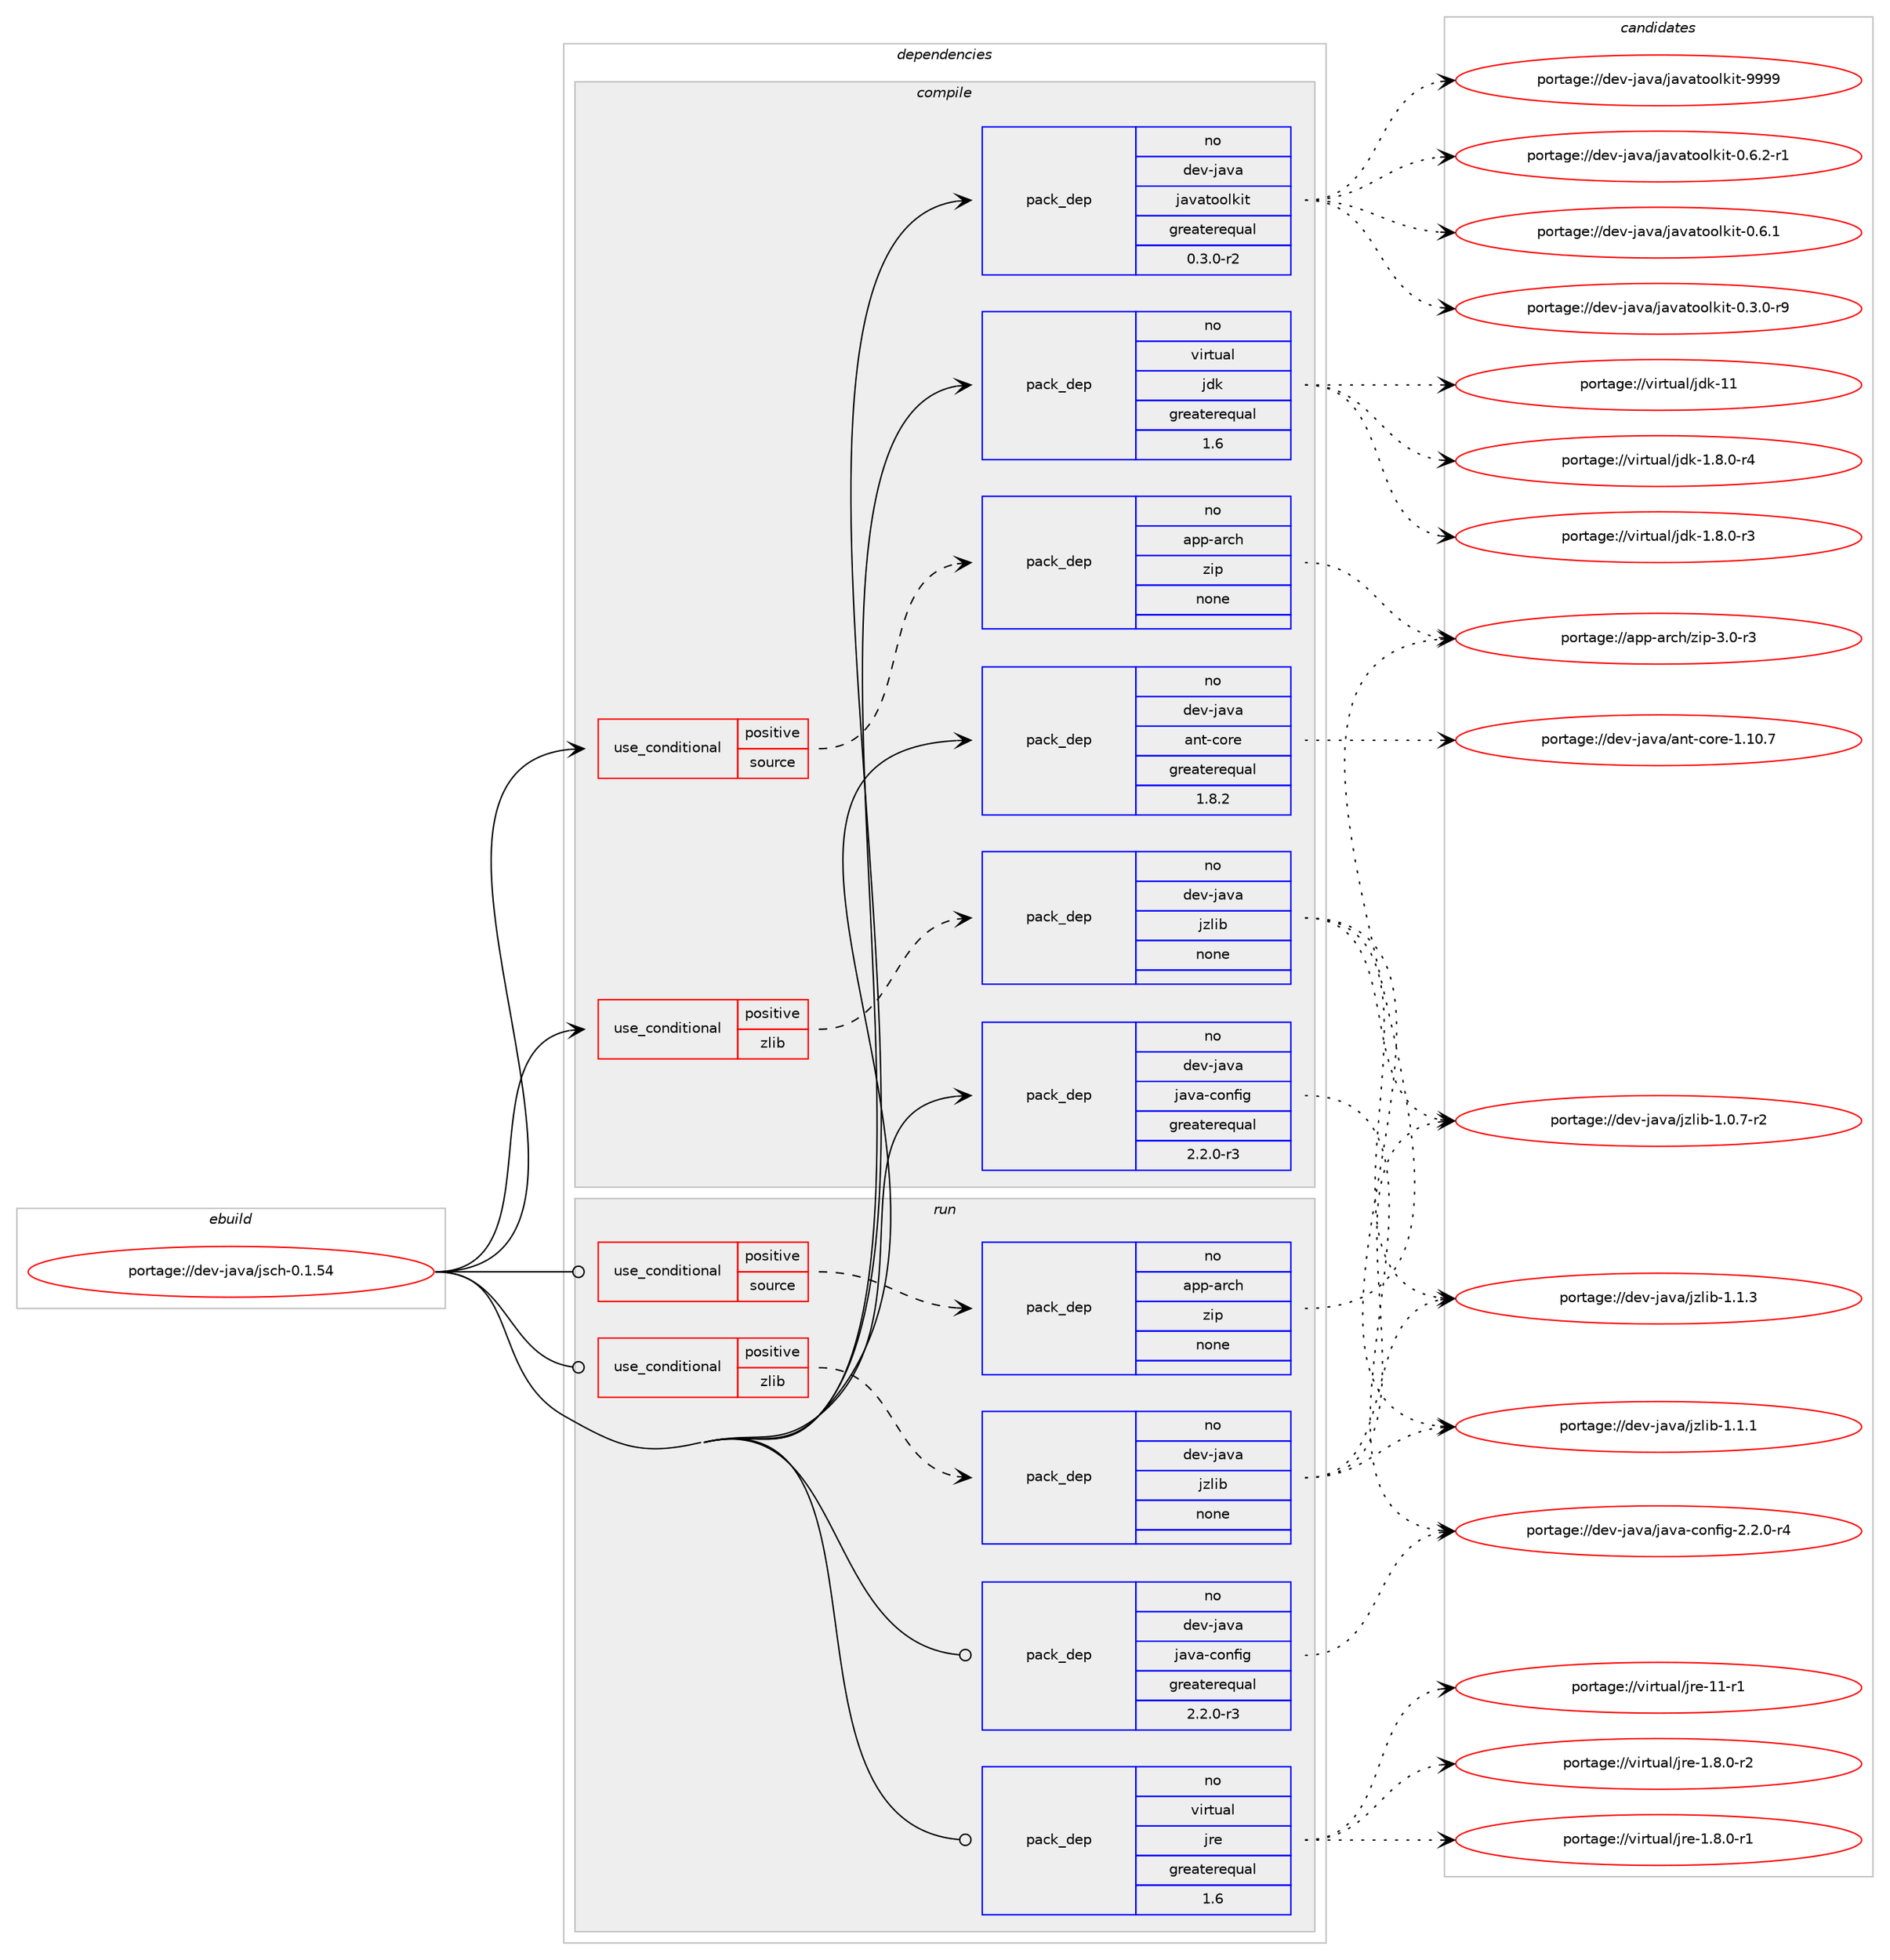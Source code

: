 digraph prolog {

# *************
# Graph options
# *************

newrank=true;
concentrate=true;
compound=true;
graph [rankdir=LR,fontname=Helvetica,fontsize=10,ranksep=1.5];#, ranksep=2.5, nodesep=0.2];
edge  [arrowhead=vee];
node  [fontname=Helvetica,fontsize=10];

# **********
# The ebuild
# **********

subgraph cluster_leftcol {
color=gray;
label=<<i>ebuild</i>>;
id [label="portage://dev-java/jsch-0.1.54", color=red, width=4, href="../dev-java/jsch-0.1.54.svg"];
}

# ****************
# The dependencies
# ****************

subgraph cluster_midcol {
color=gray;
label=<<i>dependencies</i>>;
subgraph cluster_compile {
fillcolor="#eeeeee";
style=filled;
label=<<i>compile</i>>;
subgraph cond129672 {
dependency528863 [label=<<TABLE BORDER="0" CELLBORDER="1" CELLSPACING="0" CELLPADDING="4"><TR><TD ROWSPAN="3" CELLPADDING="10">use_conditional</TD></TR><TR><TD>positive</TD></TR><TR><TD>source</TD></TR></TABLE>>, shape=none, color=red];
subgraph pack393581 {
dependency528864 [label=<<TABLE BORDER="0" CELLBORDER="1" CELLSPACING="0" CELLPADDING="4" WIDTH="220"><TR><TD ROWSPAN="6" CELLPADDING="30">pack_dep</TD></TR><TR><TD WIDTH="110">no</TD></TR><TR><TD>app-arch</TD></TR><TR><TD>zip</TD></TR><TR><TD>none</TD></TR><TR><TD></TD></TR></TABLE>>, shape=none, color=blue];
}
dependency528863:e -> dependency528864:w [weight=20,style="dashed",arrowhead="vee"];
}
id:e -> dependency528863:w [weight=20,style="solid",arrowhead="vee"];
subgraph cond129673 {
dependency528865 [label=<<TABLE BORDER="0" CELLBORDER="1" CELLSPACING="0" CELLPADDING="4"><TR><TD ROWSPAN="3" CELLPADDING="10">use_conditional</TD></TR><TR><TD>positive</TD></TR><TR><TD>zlib</TD></TR></TABLE>>, shape=none, color=red];
subgraph pack393582 {
dependency528866 [label=<<TABLE BORDER="0" CELLBORDER="1" CELLSPACING="0" CELLPADDING="4" WIDTH="220"><TR><TD ROWSPAN="6" CELLPADDING="30">pack_dep</TD></TR><TR><TD WIDTH="110">no</TD></TR><TR><TD>dev-java</TD></TR><TR><TD>jzlib</TD></TR><TR><TD>none</TD></TR><TR><TD></TD></TR></TABLE>>, shape=none, color=blue];
}
dependency528865:e -> dependency528866:w [weight=20,style="dashed",arrowhead="vee"];
}
id:e -> dependency528865:w [weight=20,style="solid",arrowhead="vee"];
subgraph pack393583 {
dependency528867 [label=<<TABLE BORDER="0" CELLBORDER="1" CELLSPACING="0" CELLPADDING="4" WIDTH="220"><TR><TD ROWSPAN="6" CELLPADDING="30">pack_dep</TD></TR><TR><TD WIDTH="110">no</TD></TR><TR><TD>dev-java</TD></TR><TR><TD>ant-core</TD></TR><TR><TD>greaterequal</TD></TR><TR><TD>1.8.2</TD></TR></TABLE>>, shape=none, color=blue];
}
id:e -> dependency528867:w [weight=20,style="solid",arrowhead="vee"];
subgraph pack393584 {
dependency528868 [label=<<TABLE BORDER="0" CELLBORDER="1" CELLSPACING="0" CELLPADDING="4" WIDTH="220"><TR><TD ROWSPAN="6" CELLPADDING="30">pack_dep</TD></TR><TR><TD WIDTH="110">no</TD></TR><TR><TD>dev-java</TD></TR><TR><TD>java-config</TD></TR><TR><TD>greaterequal</TD></TR><TR><TD>2.2.0-r3</TD></TR></TABLE>>, shape=none, color=blue];
}
id:e -> dependency528868:w [weight=20,style="solid",arrowhead="vee"];
subgraph pack393585 {
dependency528869 [label=<<TABLE BORDER="0" CELLBORDER="1" CELLSPACING="0" CELLPADDING="4" WIDTH="220"><TR><TD ROWSPAN="6" CELLPADDING="30">pack_dep</TD></TR><TR><TD WIDTH="110">no</TD></TR><TR><TD>dev-java</TD></TR><TR><TD>javatoolkit</TD></TR><TR><TD>greaterequal</TD></TR><TR><TD>0.3.0-r2</TD></TR></TABLE>>, shape=none, color=blue];
}
id:e -> dependency528869:w [weight=20,style="solid",arrowhead="vee"];
subgraph pack393586 {
dependency528870 [label=<<TABLE BORDER="0" CELLBORDER="1" CELLSPACING="0" CELLPADDING="4" WIDTH="220"><TR><TD ROWSPAN="6" CELLPADDING="30">pack_dep</TD></TR><TR><TD WIDTH="110">no</TD></TR><TR><TD>virtual</TD></TR><TR><TD>jdk</TD></TR><TR><TD>greaterequal</TD></TR><TR><TD>1.6</TD></TR></TABLE>>, shape=none, color=blue];
}
id:e -> dependency528870:w [weight=20,style="solid",arrowhead="vee"];
}
subgraph cluster_compileandrun {
fillcolor="#eeeeee";
style=filled;
label=<<i>compile and run</i>>;
}
subgraph cluster_run {
fillcolor="#eeeeee";
style=filled;
label=<<i>run</i>>;
subgraph cond129674 {
dependency528871 [label=<<TABLE BORDER="0" CELLBORDER="1" CELLSPACING="0" CELLPADDING="4"><TR><TD ROWSPAN="3" CELLPADDING="10">use_conditional</TD></TR><TR><TD>positive</TD></TR><TR><TD>source</TD></TR></TABLE>>, shape=none, color=red];
subgraph pack393587 {
dependency528872 [label=<<TABLE BORDER="0" CELLBORDER="1" CELLSPACING="0" CELLPADDING="4" WIDTH="220"><TR><TD ROWSPAN="6" CELLPADDING="30">pack_dep</TD></TR><TR><TD WIDTH="110">no</TD></TR><TR><TD>app-arch</TD></TR><TR><TD>zip</TD></TR><TR><TD>none</TD></TR><TR><TD></TD></TR></TABLE>>, shape=none, color=blue];
}
dependency528871:e -> dependency528872:w [weight=20,style="dashed",arrowhead="vee"];
}
id:e -> dependency528871:w [weight=20,style="solid",arrowhead="odot"];
subgraph cond129675 {
dependency528873 [label=<<TABLE BORDER="0" CELLBORDER="1" CELLSPACING="0" CELLPADDING="4"><TR><TD ROWSPAN="3" CELLPADDING="10">use_conditional</TD></TR><TR><TD>positive</TD></TR><TR><TD>zlib</TD></TR></TABLE>>, shape=none, color=red];
subgraph pack393588 {
dependency528874 [label=<<TABLE BORDER="0" CELLBORDER="1" CELLSPACING="0" CELLPADDING="4" WIDTH="220"><TR><TD ROWSPAN="6" CELLPADDING="30">pack_dep</TD></TR><TR><TD WIDTH="110">no</TD></TR><TR><TD>dev-java</TD></TR><TR><TD>jzlib</TD></TR><TR><TD>none</TD></TR><TR><TD></TD></TR></TABLE>>, shape=none, color=blue];
}
dependency528873:e -> dependency528874:w [weight=20,style="dashed",arrowhead="vee"];
}
id:e -> dependency528873:w [weight=20,style="solid",arrowhead="odot"];
subgraph pack393589 {
dependency528875 [label=<<TABLE BORDER="0" CELLBORDER="1" CELLSPACING="0" CELLPADDING="4" WIDTH="220"><TR><TD ROWSPAN="6" CELLPADDING="30">pack_dep</TD></TR><TR><TD WIDTH="110">no</TD></TR><TR><TD>dev-java</TD></TR><TR><TD>java-config</TD></TR><TR><TD>greaterequal</TD></TR><TR><TD>2.2.0-r3</TD></TR></TABLE>>, shape=none, color=blue];
}
id:e -> dependency528875:w [weight=20,style="solid",arrowhead="odot"];
subgraph pack393590 {
dependency528876 [label=<<TABLE BORDER="0" CELLBORDER="1" CELLSPACING="0" CELLPADDING="4" WIDTH="220"><TR><TD ROWSPAN="6" CELLPADDING="30">pack_dep</TD></TR><TR><TD WIDTH="110">no</TD></TR><TR><TD>virtual</TD></TR><TR><TD>jre</TD></TR><TR><TD>greaterequal</TD></TR><TR><TD>1.6</TD></TR></TABLE>>, shape=none, color=blue];
}
id:e -> dependency528876:w [weight=20,style="solid",arrowhead="odot"];
}
}

# **************
# The candidates
# **************

subgraph cluster_choices {
rank=same;
color=gray;
label=<<i>candidates</i>>;

subgraph choice393581 {
color=black;
nodesep=1;
choice9711211245971149910447122105112455146484511451 [label="portage://app-arch/zip-3.0-r3", color=red, width=4,href="../app-arch/zip-3.0-r3.svg"];
dependency528864:e -> choice9711211245971149910447122105112455146484511451:w [style=dotted,weight="100"];
}
subgraph choice393582 {
color=black;
nodesep=1;
choice1001011184510697118974710612210810598454946494651 [label="portage://dev-java/jzlib-1.1.3", color=red, width=4,href="../dev-java/jzlib-1.1.3.svg"];
choice1001011184510697118974710612210810598454946494649 [label="portage://dev-java/jzlib-1.1.1", color=red, width=4,href="../dev-java/jzlib-1.1.1.svg"];
choice10010111845106971189747106122108105984549464846554511450 [label="portage://dev-java/jzlib-1.0.7-r2", color=red, width=4,href="../dev-java/jzlib-1.0.7-r2.svg"];
dependency528866:e -> choice1001011184510697118974710612210810598454946494651:w [style=dotted,weight="100"];
dependency528866:e -> choice1001011184510697118974710612210810598454946494649:w [style=dotted,weight="100"];
dependency528866:e -> choice10010111845106971189747106122108105984549464846554511450:w [style=dotted,weight="100"];
}
subgraph choice393583 {
color=black;
nodesep=1;
choice1001011184510697118974797110116459911111410145494649484655 [label="portage://dev-java/ant-core-1.10.7", color=red, width=4,href="../dev-java/ant-core-1.10.7.svg"];
dependency528867:e -> choice1001011184510697118974797110116459911111410145494649484655:w [style=dotted,weight="100"];
}
subgraph choice393584 {
color=black;
nodesep=1;
choice10010111845106971189747106971189745991111101021051034550465046484511452 [label="portage://dev-java/java-config-2.2.0-r4", color=red, width=4,href="../dev-java/java-config-2.2.0-r4.svg"];
dependency528868:e -> choice10010111845106971189747106971189745991111101021051034550465046484511452:w [style=dotted,weight="100"];
}
subgraph choice393585 {
color=black;
nodesep=1;
choice1001011184510697118974710697118971161111111081071051164557575757 [label="portage://dev-java/javatoolkit-9999", color=red, width=4,href="../dev-java/javatoolkit-9999.svg"];
choice1001011184510697118974710697118971161111111081071051164548465446504511449 [label="portage://dev-java/javatoolkit-0.6.2-r1", color=red, width=4,href="../dev-java/javatoolkit-0.6.2-r1.svg"];
choice100101118451069711897471069711897116111111108107105116454846544649 [label="portage://dev-java/javatoolkit-0.6.1", color=red, width=4,href="../dev-java/javatoolkit-0.6.1.svg"];
choice1001011184510697118974710697118971161111111081071051164548465146484511457 [label="portage://dev-java/javatoolkit-0.3.0-r9", color=red, width=4,href="../dev-java/javatoolkit-0.3.0-r9.svg"];
dependency528869:e -> choice1001011184510697118974710697118971161111111081071051164557575757:w [style=dotted,weight="100"];
dependency528869:e -> choice1001011184510697118974710697118971161111111081071051164548465446504511449:w [style=dotted,weight="100"];
dependency528869:e -> choice100101118451069711897471069711897116111111108107105116454846544649:w [style=dotted,weight="100"];
dependency528869:e -> choice1001011184510697118974710697118971161111111081071051164548465146484511457:w [style=dotted,weight="100"];
}
subgraph choice393586 {
color=black;
nodesep=1;
choice1181051141161179710847106100107454949 [label="portage://virtual/jdk-11", color=red, width=4,href="../virtual/jdk-11.svg"];
choice11810511411611797108471061001074549465646484511452 [label="portage://virtual/jdk-1.8.0-r4", color=red, width=4,href="../virtual/jdk-1.8.0-r4.svg"];
choice11810511411611797108471061001074549465646484511451 [label="portage://virtual/jdk-1.8.0-r3", color=red, width=4,href="../virtual/jdk-1.8.0-r3.svg"];
dependency528870:e -> choice1181051141161179710847106100107454949:w [style=dotted,weight="100"];
dependency528870:e -> choice11810511411611797108471061001074549465646484511452:w [style=dotted,weight="100"];
dependency528870:e -> choice11810511411611797108471061001074549465646484511451:w [style=dotted,weight="100"];
}
subgraph choice393587 {
color=black;
nodesep=1;
choice9711211245971149910447122105112455146484511451 [label="portage://app-arch/zip-3.0-r3", color=red, width=4,href="../app-arch/zip-3.0-r3.svg"];
dependency528872:e -> choice9711211245971149910447122105112455146484511451:w [style=dotted,weight="100"];
}
subgraph choice393588 {
color=black;
nodesep=1;
choice1001011184510697118974710612210810598454946494651 [label="portage://dev-java/jzlib-1.1.3", color=red, width=4,href="../dev-java/jzlib-1.1.3.svg"];
choice1001011184510697118974710612210810598454946494649 [label="portage://dev-java/jzlib-1.1.1", color=red, width=4,href="../dev-java/jzlib-1.1.1.svg"];
choice10010111845106971189747106122108105984549464846554511450 [label="portage://dev-java/jzlib-1.0.7-r2", color=red, width=4,href="../dev-java/jzlib-1.0.7-r2.svg"];
dependency528874:e -> choice1001011184510697118974710612210810598454946494651:w [style=dotted,weight="100"];
dependency528874:e -> choice1001011184510697118974710612210810598454946494649:w [style=dotted,weight="100"];
dependency528874:e -> choice10010111845106971189747106122108105984549464846554511450:w [style=dotted,weight="100"];
}
subgraph choice393589 {
color=black;
nodesep=1;
choice10010111845106971189747106971189745991111101021051034550465046484511452 [label="portage://dev-java/java-config-2.2.0-r4", color=red, width=4,href="../dev-java/java-config-2.2.0-r4.svg"];
dependency528875:e -> choice10010111845106971189747106971189745991111101021051034550465046484511452:w [style=dotted,weight="100"];
}
subgraph choice393590 {
color=black;
nodesep=1;
choice11810511411611797108471061141014549494511449 [label="portage://virtual/jre-11-r1", color=red, width=4,href="../virtual/jre-11-r1.svg"];
choice11810511411611797108471061141014549465646484511450 [label="portage://virtual/jre-1.8.0-r2", color=red, width=4,href="../virtual/jre-1.8.0-r2.svg"];
choice11810511411611797108471061141014549465646484511449 [label="portage://virtual/jre-1.8.0-r1", color=red, width=4,href="../virtual/jre-1.8.0-r1.svg"];
dependency528876:e -> choice11810511411611797108471061141014549494511449:w [style=dotted,weight="100"];
dependency528876:e -> choice11810511411611797108471061141014549465646484511450:w [style=dotted,weight="100"];
dependency528876:e -> choice11810511411611797108471061141014549465646484511449:w [style=dotted,weight="100"];
}
}

}
